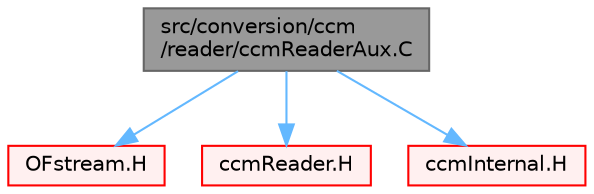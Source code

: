 digraph "src/conversion/ccm/reader/ccmReaderAux.C"
{
 // LATEX_PDF_SIZE
  bgcolor="transparent";
  edge [fontname=Helvetica,fontsize=10,labelfontname=Helvetica,labelfontsize=10];
  node [fontname=Helvetica,fontsize=10,shape=box,height=0.2,width=0.4];
  Node1 [id="Node000001",label="src/conversion/ccm\l/reader/ccmReaderAux.C",height=0.2,width=0.4,color="gray40", fillcolor="grey60", style="filled", fontcolor="black",tooltip="read/write auxiliary files for aiding STARCD/OPENFOAM interoperability"];
  Node1 -> Node2 [id="edge1_Node000001_Node000002",color="steelblue1",style="solid",tooltip=" "];
  Node2 [id="Node000002",label="OFstream.H",height=0.2,width=0.4,color="red", fillcolor="#FFF0F0", style="filled",URL="$OFstream_8H.html",tooltip=" "];
  Node1 -> Node73 [id="edge2_Node000001_Node000073",color="steelblue1",style="solid",tooltip=" "];
  Node73 [id="Node000073",label="ccmReader.H",height=0.2,width=0.4,color="red", fillcolor="#FFF0F0", style="filled",URL="$ccmReader_8H.html",tooltip=" "];
  Node1 -> Node301 [id="edge3_Node000001_Node000301",color="steelblue1",style="solid",tooltip=" "];
  Node301 [id="Node000301",label="ccmInternal.H",height=0.2,width=0.4,color="red", fillcolor="#FFF0F0", style="filled",URL="$ccmInternal_8H.html",tooltip="Internal bits for wrapping libccmio - do not use directly."];
}
